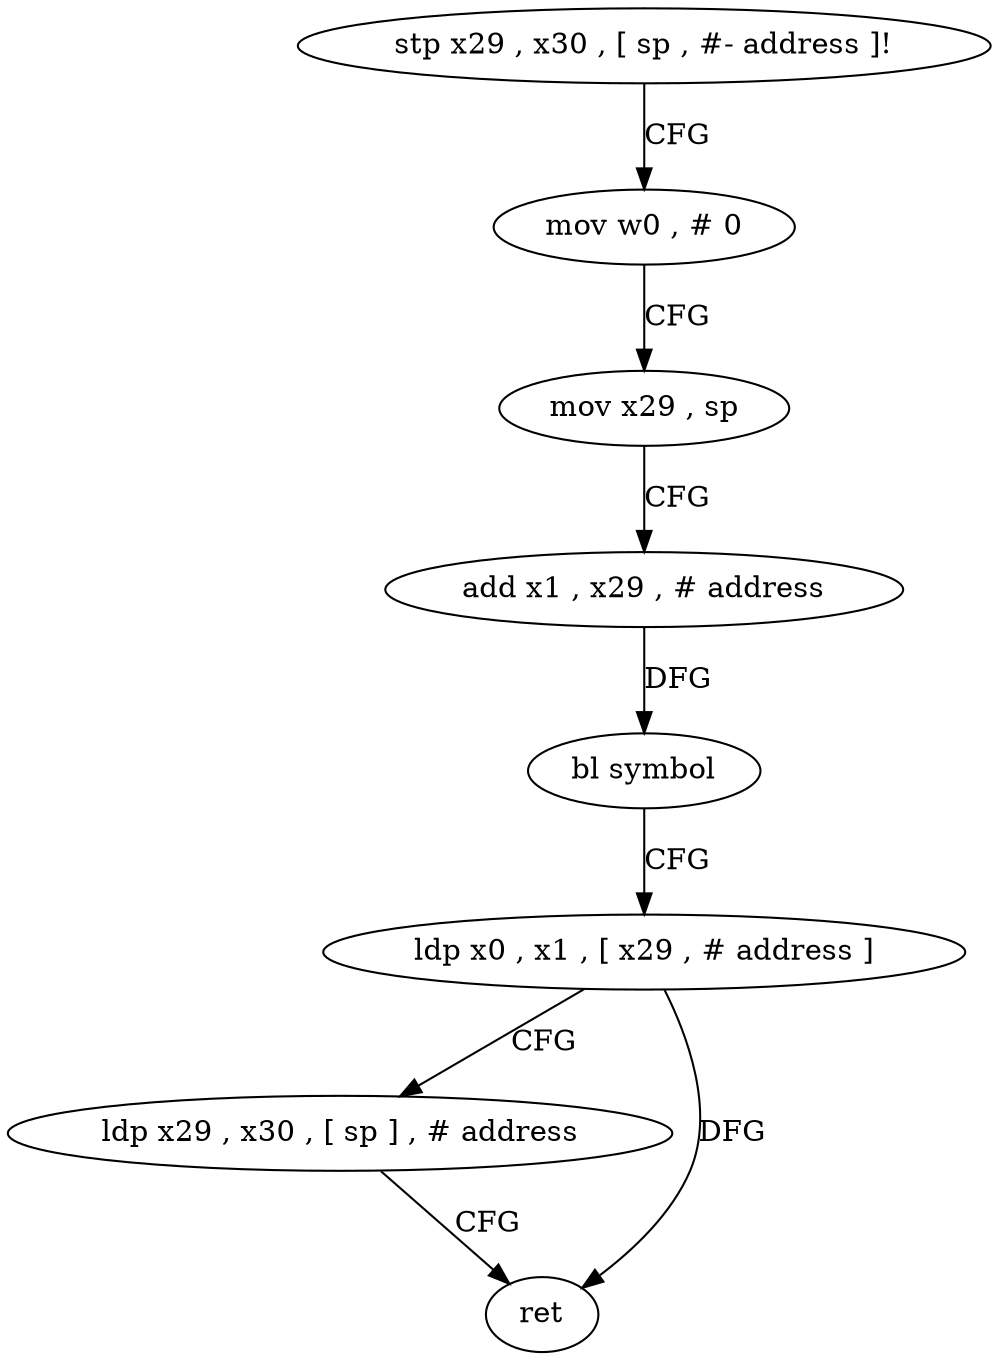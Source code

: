 digraph "func" {
"4395944" [label = "stp x29 , x30 , [ sp , #- address ]!" ]
"4395948" [label = "mov w0 , # 0" ]
"4395952" [label = "mov x29 , sp" ]
"4395956" [label = "add x1 , x29 , # address" ]
"4395960" [label = "bl symbol" ]
"4395964" [label = "ldp x0 , x1 , [ x29 , # address ]" ]
"4395968" [label = "ldp x29 , x30 , [ sp ] , # address" ]
"4395972" [label = "ret" ]
"4395944" -> "4395948" [ label = "CFG" ]
"4395948" -> "4395952" [ label = "CFG" ]
"4395952" -> "4395956" [ label = "CFG" ]
"4395956" -> "4395960" [ label = "DFG" ]
"4395960" -> "4395964" [ label = "CFG" ]
"4395964" -> "4395968" [ label = "CFG" ]
"4395964" -> "4395972" [ label = "DFG" ]
"4395968" -> "4395972" [ label = "CFG" ]
}
